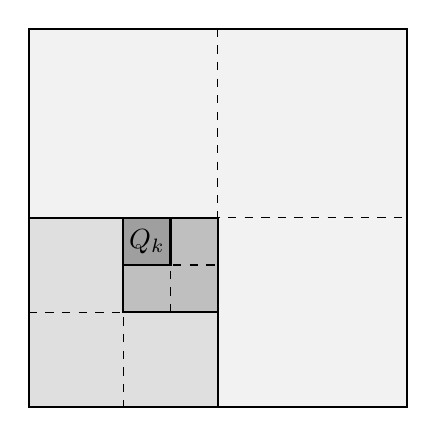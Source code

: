 \begin{tikzpicture}[scale=.6]
  \draw[thick,fill=gray!10] (0,0) rectangle (8,8);
  \draw[thick,fill=gray!25] (0,0) rectangle (4,4);
  \draw[thick,fill=gray!50] (2,2) rectangle (4,4);
  \draw[thick,fill=gray!75] (2,3)  rectangle (3,4);
  \draw[dashed] (0,2) -- (2,2) -- (2,0);
  \draw[dashed] (3,2) -- (3,3) -- (4,3);
  \draw[dashed] (4,8) -- (4,4) -- (8,4);
  \draw (2.5,3.5) node {$Q_k$};
\end{tikzpicture}
